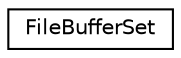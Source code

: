 digraph "Graphical Class Hierarchy"
{
  edge [fontname="Helvetica",fontsize="10",labelfontname="Helvetica",labelfontsize="10"];
  node [fontname="Helvetica",fontsize="10",shape=record];
  rankdir="LR";
  Node0 [label="FileBufferSet",height=0.2,width=0.4,color="black", fillcolor="white", style="filled",URL="$structFileBufferSet.html"];
}
